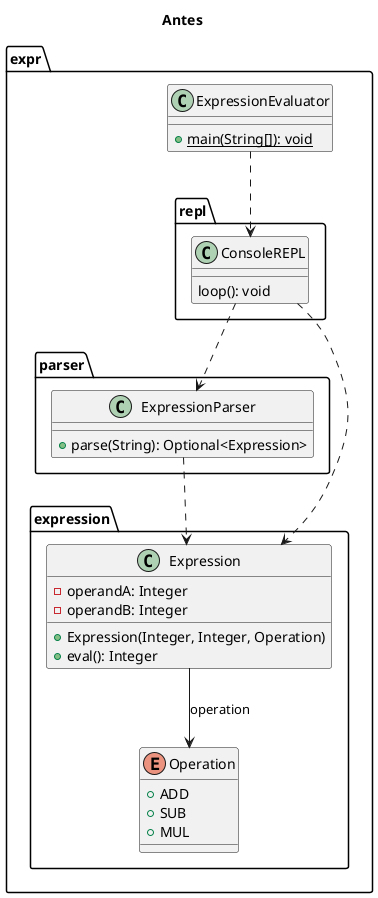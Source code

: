 @startuml

title Antes

package expr {

    class ExpressionEvaluator {
        + {static} main(String[]): void
    }

    package repl {
        class ConsoleREPL {
            loop(): void
        }

        ExpressionEvaluator ..> ConsoleREPL
    }

    package parser {
        class ExpressionParser {
            + parse(String): Optional<Expression>
        }

        ConsoleREPL ..> ExpressionParser
    }

    package expression {
        class Expression {
            - operandA: Integer
            - operandB: Integer
            + Expression(Integer, Integer, Operation)
            + eval(): Integer
        }

        enum Operation {
            + ADD
            + SUB
            + MUL
        }

        Expression --> Operation : operation
        ConsoleREPL ..> Expression
    }

    ExpressionParser ..> Expression


}

@enduml